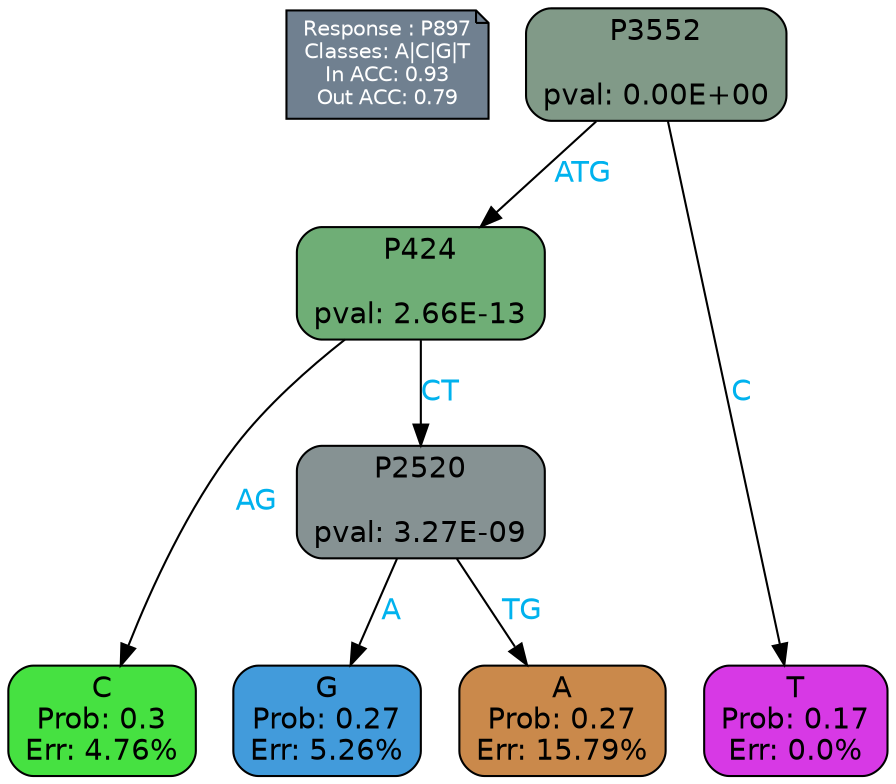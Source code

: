 digraph Tree {
node [shape=box, style="filled, rounded", color="black", fontname=helvetica] ;
graph [ranksep=equally, splines=polylines, bgcolor=transparent, dpi=600] ;
edge [fontname=helvetica] ;
LEGEND [label="Response : P897
Classes: A|C|G|T
In ACC: 0.93
Out ACC: 0.79
",shape=note,align=left,style=filled,fillcolor="slategray",fontcolor="white",fontsize=10];1 [label="P3552

pval: 0.00E+00", fillcolor="#819a88"] ;
2 [label="P424

pval: 2.66E-13", fillcolor="#6fae76"] ;
3 [label="C
Prob: 0.3
Err: 4.76%", fillcolor="#46e141"] ;
4 [label="P2520

pval: 3.27E-09", fillcolor="#869293"] ;
5 [label="G
Prob: 0.27
Err: 5.26%", fillcolor="#429bdb"] ;
6 [label="A
Prob: 0.27
Err: 15.79%", fillcolor="#ca894b"] ;
7 [label="T
Prob: 0.17
Err: 0.0%", fillcolor="#d739e5"] ;
1 -> 2 [label="ATG",fontcolor=deepskyblue2] ;
1 -> 7 [label="C",fontcolor=deepskyblue2] ;
2 -> 3 [label="AG",fontcolor=deepskyblue2] ;
2 -> 4 [label="CT",fontcolor=deepskyblue2] ;
4 -> 5 [label="A",fontcolor=deepskyblue2] ;
4 -> 6 [label="TG",fontcolor=deepskyblue2] ;
{rank = same; 3;5;6;7;}{rank = same; LEGEND;1;}}